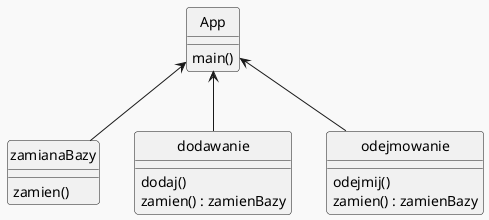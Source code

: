 @startuml Diagram
!theme mars
skinparam style strictuml
skinparam SequenceMessageTextAlignment center
class App { 
    main()
}
class zamianaBazy { 
    zamien()
}
class dodawanie {
    dodaj()
    zamien() : zamienBazy
}
class odejmowanie { 
    odejmij()
    zamien() : zamienBazy
}
' class koniec_programu {
'     return()
' }
' App --> 1
' 1 -> zamianaBazy : wybor 1
' 1 --> dodawanie : wybor 2
' 1 --> odejmowanie : wybor 3
' koniec_programu <- 1 : wybor 4
App <-- zamianaBazy
App <-- dodawanie
App <-- odejmowanie
@enduml
